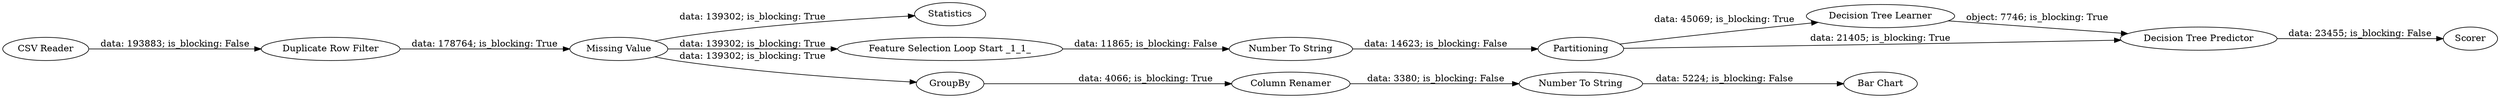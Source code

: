 digraph {
	"2368419744510253157_16" [label=Partitioning]
	"2368419744510253157_9" [label="Bar Chart"]
	"2368419744510253157_10" [label="Number To String"]
	"2368419744510253157_19" [label=Scorer]
	"2368419744510253157_3" [label=Statistics]
	"2368419744510253157_17" [label="Decision Tree Learner"]
	"2368419744510253157_2" [label="Missing Value"]
	"2368419744510253157_8" [label="Column Renamer"]
	"2368419744510253157_14" [label="Feature Selection Loop Start _1_1_"]
	"2368419744510253157_18" [label="Decision Tree Predictor"]
	"2368419744510253157_5" [label=GroupBy]
	"2368419744510253157_13" [label="Duplicate Row Filter"]
	"2368419744510253157_15" [label="Number To String"]
	"2368419744510253157_1" [label="CSV Reader"]
	"2368419744510253157_10" -> "2368419744510253157_9" [label="data: 5224; is_blocking: False"]
	"2368419744510253157_1" -> "2368419744510253157_13" [label="data: 193883; is_blocking: False"]
	"2368419744510253157_17" -> "2368419744510253157_18" [label="object: 7746; is_blocking: True"]
	"2368419744510253157_16" -> "2368419744510253157_17" [label="data: 45069; is_blocking: True"]
	"2368419744510253157_2" -> "2368419744510253157_5" [label="data: 139302; is_blocking: True"]
	"2368419744510253157_8" -> "2368419744510253157_10" [label="data: 3380; is_blocking: False"]
	"2368419744510253157_13" -> "2368419744510253157_2" [label="data: 178764; is_blocking: True"]
	"2368419744510253157_14" -> "2368419744510253157_15" [label="data: 11865; is_blocking: False"]
	"2368419744510253157_18" -> "2368419744510253157_19" [label="data: 23455; is_blocking: False"]
	"2368419744510253157_16" -> "2368419744510253157_18" [label="data: 21405; is_blocking: True"]
	"2368419744510253157_2" -> "2368419744510253157_14" [label="data: 139302; is_blocking: True"]
	"2368419744510253157_15" -> "2368419744510253157_16" [label="data: 14623; is_blocking: False"]
	"2368419744510253157_2" -> "2368419744510253157_3" [label="data: 139302; is_blocking: True"]
	"2368419744510253157_5" -> "2368419744510253157_8" [label="data: 4066; is_blocking: True"]
	rankdir=LR
}
